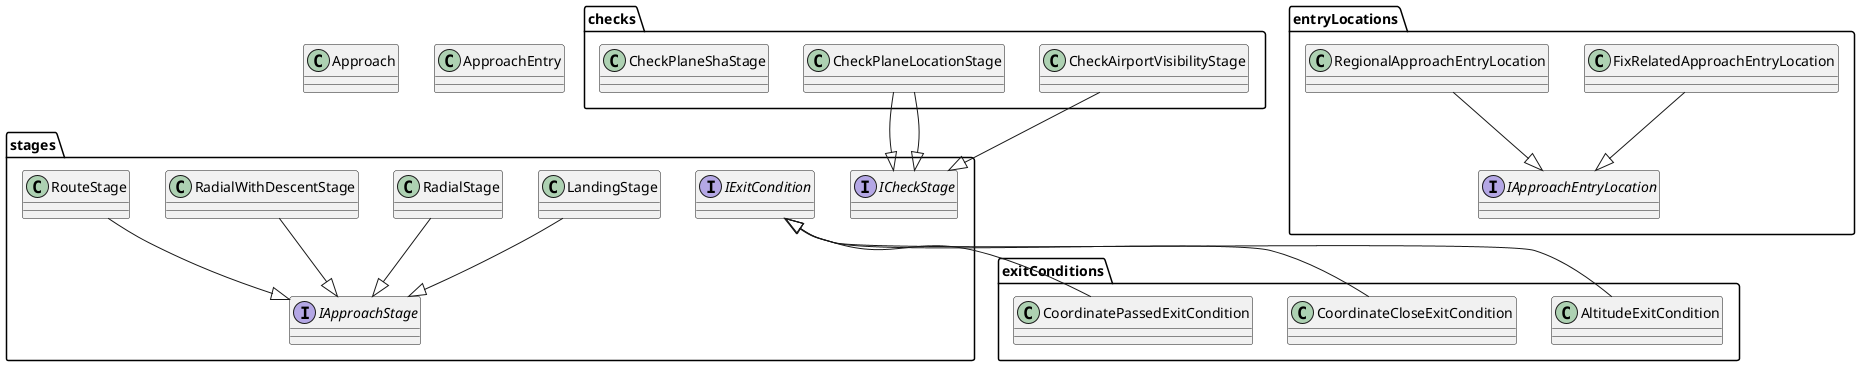 @startuml

class Approach
class ApproachEntry

package stages{
interface IApproachStage
interface ICheckStage
interface IExitCondition

class LandingStage
class RadialStage
class RadialWithDescentStage
class RouteStage
}

LandingStage --|> IApproachStage
RadialStage --|> IApproachStage
RadialWithDescentStage --|> IApproachStage
RouteStage --|> IApproachStage

package checks{
class CheckAirportVisibilityStage
class CheckPlaneLocationStage
class CheckPlaneShaStage
}

CheckAirportVisibilityStage --|> ICheckStage
CheckPlaneLocationStage --|> ICheckStage
CheckPlaneLocationStage --|> ICheckStage

package exitConditions{
class AltitudeExitCondition
class CoordinateCloseExitCondition
class CoordinatePassedExitCondition
}

AltitudeExitCondition --|> IExitCondition
IExitCondition <|-- CoordinateCloseExitCondition
IExitCondition <|-- CoordinatePassedExitCondition

package entryLocations{
interface IApproachEntryLocation
class FixRelatedApproachEntryLocation
class RegionalApproachEntryLocation
}

FixRelatedApproachEntryLocation --|> IApproachEntryLocation
RegionalApproachEntryLocation --|> IApproachEntryLocation

@enduml
